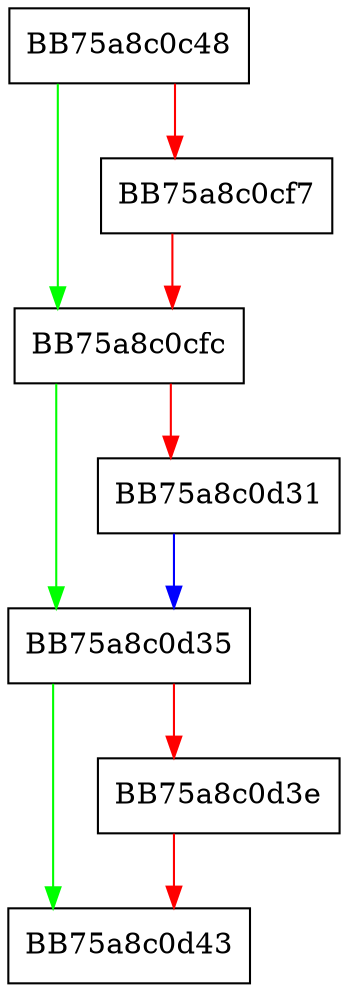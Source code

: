 digraph _Task_impl_base {
  node [shape="box"];
  graph [splines=ortho];
  BB75a8c0c48 -> BB75a8c0cfc [color="green"];
  BB75a8c0c48 -> BB75a8c0cf7 [color="red"];
  BB75a8c0cf7 -> BB75a8c0cfc [color="red"];
  BB75a8c0cfc -> BB75a8c0d35 [color="green"];
  BB75a8c0cfc -> BB75a8c0d31 [color="red"];
  BB75a8c0d31 -> BB75a8c0d35 [color="blue"];
  BB75a8c0d35 -> BB75a8c0d43 [color="green"];
  BB75a8c0d35 -> BB75a8c0d3e [color="red"];
  BB75a8c0d3e -> BB75a8c0d43 [color="red"];
}